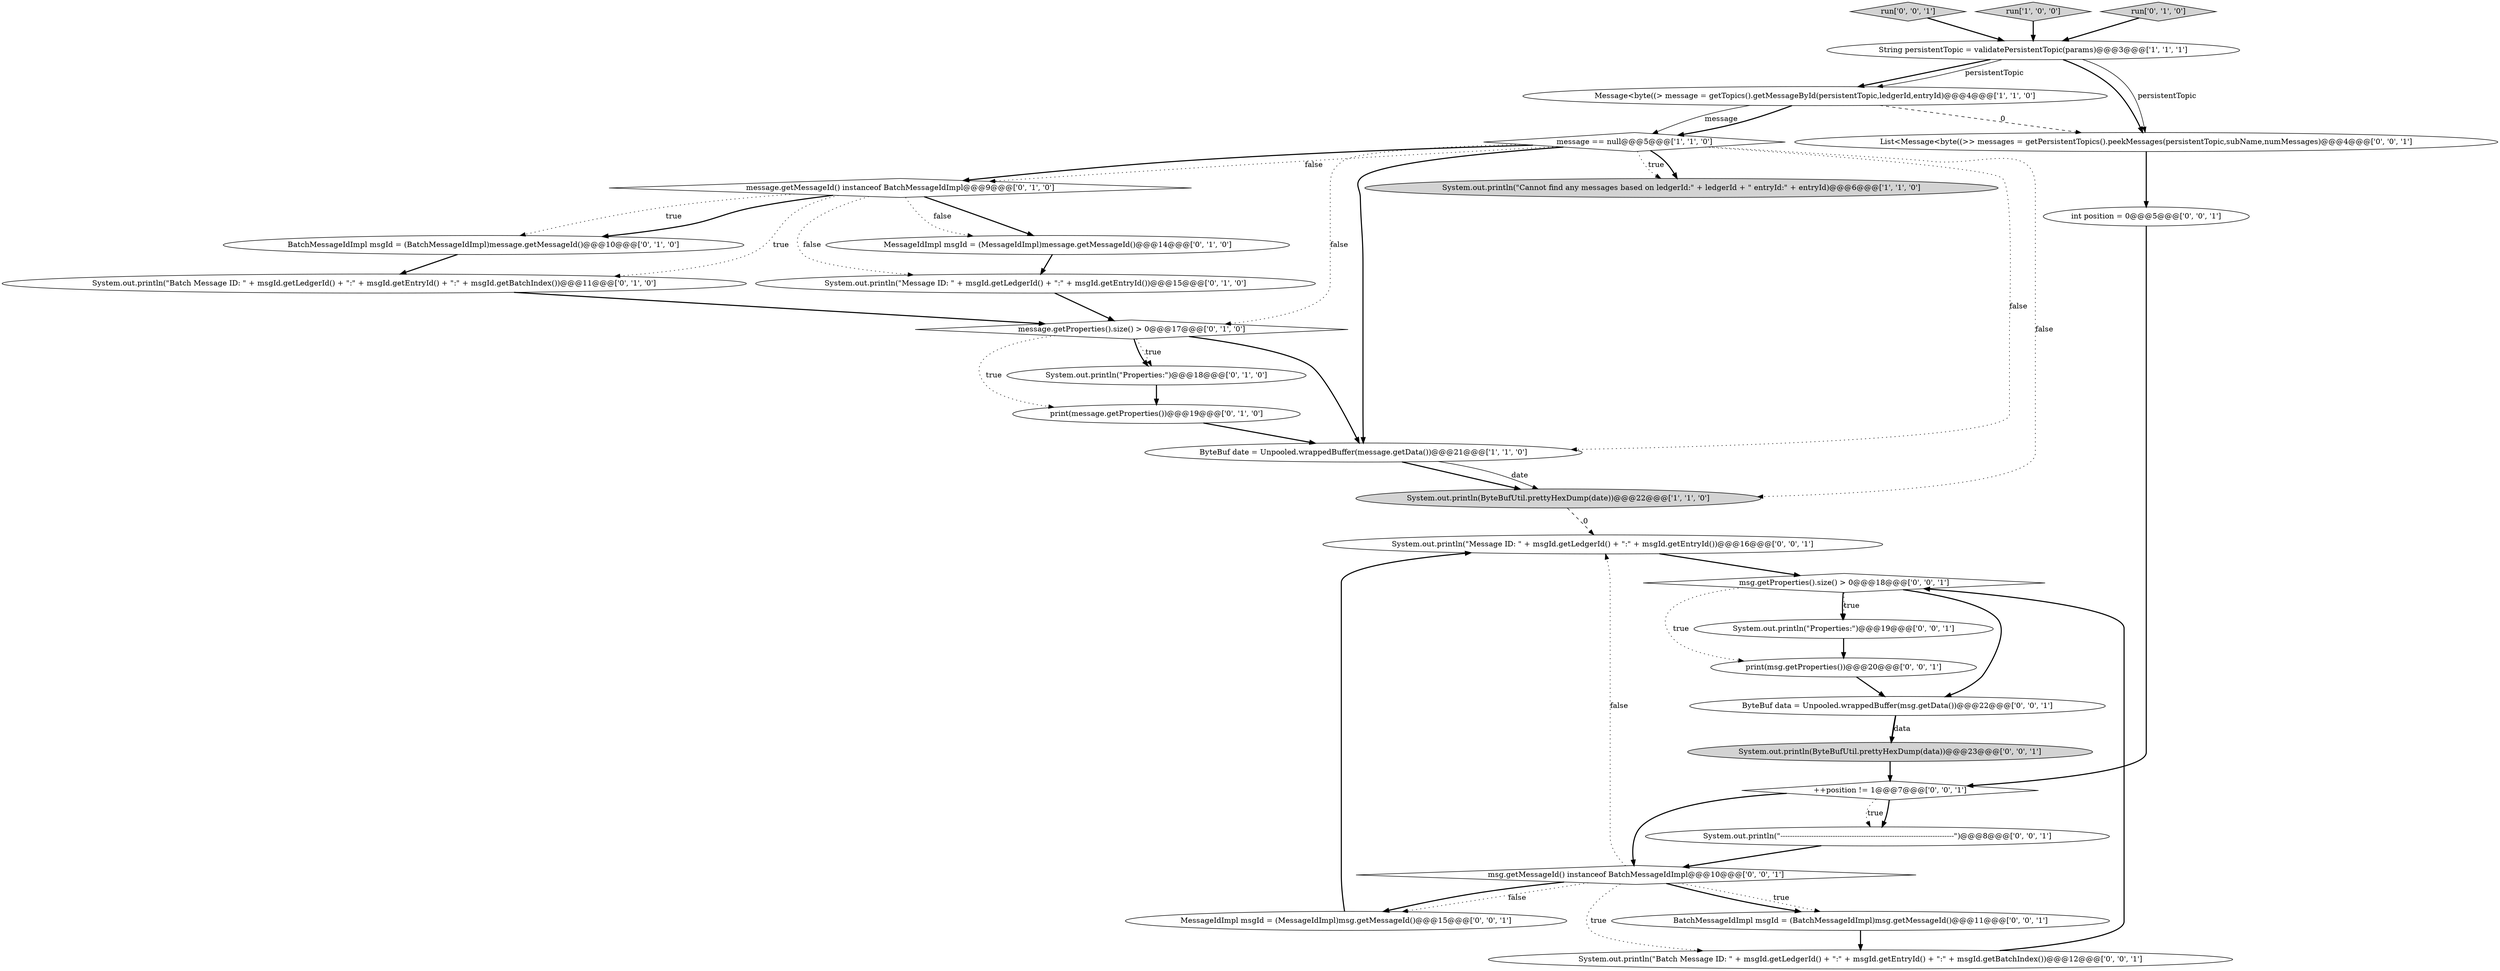 digraph {
10 [style = filled, label = "message.getMessageId() instanceof BatchMessageIdImpl@@@9@@@['0', '1', '0']", fillcolor = white, shape = diamond image = "AAA1AAABBB2BBB"];
21 [style = filled, label = "run['0', '0', '1']", fillcolor = lightgray, shape = diamond image = "AAA0AAABBB3BBB"];
22 [style = filled, label = "ByteBuf data = Unpooled.wrappedBuffer(msg.getData())@@@22@@@['0', '0', '1']", fillcolor = white, shape = ellipse image = "AAA0AAABBB3BBB"];
0 [style = filled, label = "String persistentTopic = validatePersistentTopic(params)@@@3@@@['1', '1', '1']", fillcolor = white, shape = ellipse image = "AAA0AAABBB1BBB"];
17 [style = filled, label = "MessageIdImpl msgId = (MessageIdImpl)msg.getMessageId()@@@15@@@['0', '0', '1']", fillcolor = white, shape = ellipse image = "AAA0AAABBB3BBB"];
27 [style = filled, label = "System.out.println(\"Properties:\")@@@19@@@['0', '0', '1']", fillcolor = white, shape = ellipse image = "AAA0AAABBB3BBB"];
29 [style = filled, label = "System.out.println(ByteBufUtil.prettyHexDump(data))@@@23@@@['0', '0', '1']", fillcolor = lightgray, shape = ellipse image = "AAA0AAABBB3BBB"];
14 [style = filled, label = "print(message.getProperties())@@@19@@@['0', '1', '0']", fillcolor = white, shape = ellipse image = "AAA1AAABBB2BBB"];
5 [style = filled, label = "run['1', '0', '0']", fillcolor = lightgray, shape = diamond image = "AAA0AAABBB1BBB"];
9 [style = filled, label = "System.out.println(\"Properties:\")@@@18@@@['0', '1', '0']", fillcolor = white, shape = ellipse image = "AAA1AAABBB2BBB"];
1 [style = filled, label = "Message<byte((> message = getTopics().getMessageById(persistentTopic,ledgerId,entryId)@@@4@@@['1', '1', '0']", fillcolor = white, shape = ellipse image = "AAA0AAABBB1BBB"];
7 [style = filled, label = "BatchMessageIdImpl msgId = (BatchMessageIdImpl)message.getMessageId()@@@10@@@['0', '1', '0']", fillcolor = white, shape = ellipse image = "AAA1AAABBB2BBB"];
23 [style = filled, label = "print(msg.getProperties())@@@20@@@['0', '0', '1']", fillcolor = white, shape = ellipse image = "AAA0AAABBB3BBB"];
8 [style = filled, label = "run['0', '1', '0']", fillcolor = lightgray, shape = diamond image = "AAA0AAABBB2BBB"];
6 [style = filled, label = "System.out.println(ByteBufUtil.prettyHexDump(date))@@@22@@@['1', '1', '0']", fillcolor = lightgray, shape = ellipse image = "AAA0AAABBB1BBB"];
13 [style = filled, label = "MessageIdImpl msgId = (MessageIdImpl)message.getMessageId()@@@14@@@['0', '1', '0']", fillcolor = white, shape = ellipse image = "AAA1AAABBB2BBB"];
11 [style = filled, label = "System.out.println(\"Message ID: \" + msgId.getLedgerId() + \":\" + msgId.getEntryId())@@@15@@@['0', '1', '0']", fillcolor = white, shape = ellipse image = "AAA1AAABBB2BBB"];
18 [style = filled, label = "++position != 1@@@7@@@['0', '0', '1']", fillcolor = white, shape = diamond image = "AAA0AAABBB3BBB"];
2 [style = filled, label = "message == null@@@5@@@['1', '1', '0']", fillcolor = white, shape = diamond image = "AAA0AAABBB1BBB"];
15 [style = filled, label = "System.out.println(\"Batch Message ID: \" + msgId.getLedgerId() + \":\" + msgId.getEntryId() + \":\" + msgId.getBatchIndex())@@@11@@@['0', '1', '0']", fillcolor = white, shape = ellipse image = "AAA1AAABBB2BBB"];
16 [style = filled, label = "msg.getMessageId() instanceof BatchMessageIdImpl@@@10@@@['0', '0', '1']", fillcolor = white, shape = diamond image = "AAA0AAABBB3BBB"];
25 [style = filled, label = "List<Message<byte((>> messages = getPersistentTopics().peekMessages(persistentTopic,subName,numMessages)@@@4@@@['0', '0', '1']", fillcolor = white, shape = ellipse image = "AAA0AAABBB3BBB"];
26 [style = filled, label = "BatchMessageIdImpl msgId = (BatchMessageIdImpl)msg.getMessageId()@@@11@@@['0', '0', '1']", fillcolor = white, shape = ellipse image = "AAA0AAABBB3BBB"];
30 [style = filled, label = "System.out.println(\"Batch Message ID: \" + msgId.getLedgerId() + \":\" + msgId.getEntryId() + \":\" + msgId.getBatchIndex())@@@12@@@['0', '0', '1']", fillcolor = white, shape = ellipse image = "AAA0AAABBB3BBB"];
28 [style = filled, label = "System.out.println(\"-------------------------------------------------------------------------\")@@@8@@@['0', '0', '1']", fillcolor = white, shape = ellipse image = "AAA0AAABBB3BBB"];
4 [style = filled, label = "System.out.println(\"Cannot find any messages based on ledgerId:\" + ledgerId + \" entryId:\" + entryId)@@@6@@@['1', '1', '0']", fillcolor = lightgray, shape = ellipse image = "AAA0AAABBB1BBB"];
19 [style = filled, label = "int position = 0@@@5@@@['0', '0', '1']", fillcolor = white, shape = ellipse image = "AAA0AAABBB3BBB"];
24 [style = filled, label = "msg.getProperties().size() > 0@@@18@@@['0', '0', '1']", fillcolor = white, shape = diamond image = "AAA0AAABBB3BBB"];
12 [style = filled, label = "message.getProperties().size() > 0@@@17@@@['0', '1', '0']", fillcolor = white, shape = diamond image = "AAA1AAABBB2BBB"];
20 [style = filled, label = "System.out.println(\"Message ID: \" + msgId.getLedgerId() + \":\" + msgId.getEntryId())@@@16@@@['0', '0', '1']", fillcolor = white, shape = ellipse image = "AAA0AAABBB3BBB"];
3 [style = filled, label = "ByteBuf date = Unpooled.wrappedBuffer(message.getData())@@@21@@@['1', '1', '0']", fillcolor = white, shape = ellipse image = "AAA0AAABBB1BBB"];
22->29 [style = bold, label=""];
23->22 [style = bold, label=""];
2->6 [style = dotted, label="false"];
1->25 [style = dashed, label="0"];
28->16 [style = bold, label=""];
2->4 [style = dotted, label="true"];
22->29 [style = solid, label="data"];
2->4 [style = bold, label=""];
11->12 [style = bold, label=""];
14->3 [style = bold, label=""];
16->30 [style = dotted, label="true"];
16->26 [style = bold, label=""];
6->20 [style = dashed, label="0"];
8->0 [style = bold, label=""];
2->10 [style = dotted, label="false"];
15->12 [style = bold, label=""];
25->19 [style = bold, label=""];
16->17 [style = dotted, label="false"];
3->6 [style = solid, label="date"];
2->12 [style = dotted, label="false"];
16->20 [style = dotted, label="false"];
27->23 [style = bold, label=""];
2->10 [style = bold, label=""];
0->25 [style = bold, label=""];
17->20 [style = bold, label=""];
1->2 [style = solid, label="message"];
10->7 [style = dotted, label="true"];
0->1 [style = bold, label=""];
18->28 [style = bold, label=""];
24->22 [style = bold, label=""];
3->6 [style = bold, label=""];
2->3 [style = bold, label=""];
12->9 [style = bold, label=""];
10->7 [style = bold, label=""];
5->0 [style = bold, label=""];
13->11 [style = bold, label=""];
24->23 [style = dotted, label="true"];
0->25 [style = solid, label="persistentTopic"];
10->13 [style = bold, label=""];
12->9 [style = dotted, label="true"];
12->3 [style = bold, label=""];
0->1 [style = solid, label="persistentTopic"];
18->28 [style = dotted, label="true"];
18->16 [style = bold, label=""];
12->14 [style = dotted, label="true"];
9->14 [style = bold, label=""];
20->24 [style = bold, label=""];
24->27 [style = dotted, label="true"];
7->15 [style = bold, label=""];
16->17 [style = bold, label=""];
24->27 [style = bold, label=""];
10->15 [style = dotted, label="true"];
29->18 [style = bold, label=""];
21->0 [style = bold, label=""];
26->30 [style = bold, label=""];
2->3 [style = dotted, label="false"];
10->11 [style = dotted, label="false"];
19->18 [style = bold, label=""];
16->26 [style = dotted, label="true"];
1->2 [style = bold, label=""];
30->24 [style = bold, label=""];
10->13 [style = dotted, label="false"];
}
